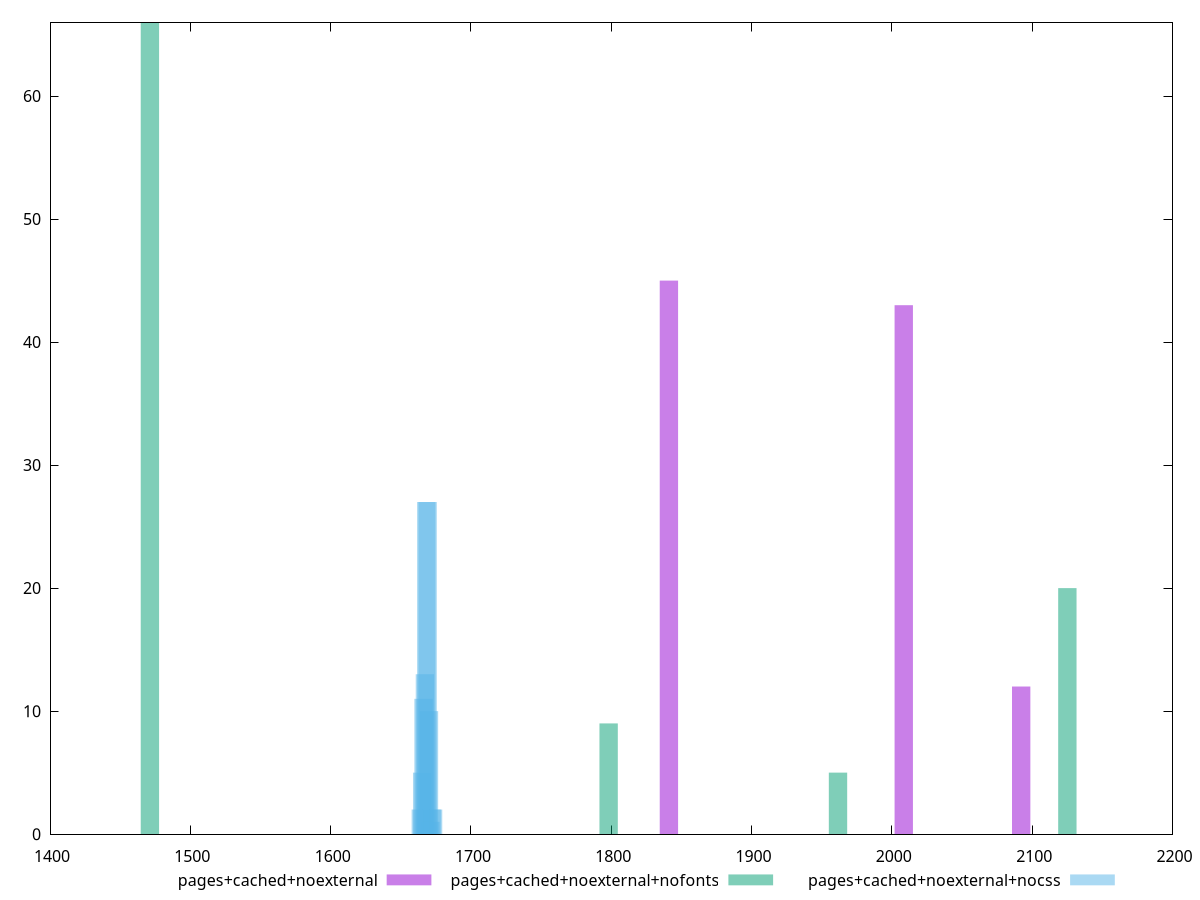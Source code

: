 $_pagesCachedNoexternal <<EOF
1841.098286907206 45
2008.4708584442246 43
2092.1571442127342 12
EOF
$_pagesCachedNoexternalNofonts <<EOF
1471.2010362673527 66
1798.1345998823201 9
1961.6013816898037 5
2125.0681634972875 20
EOF
$_pagesCachedNoexternalNocss <<EOF
1668.1599134034866 27
1667.1872254073328 13
1666.2145374111792 11
1670.1052893957938 10
1669.1326013996402 27
1665.2418494150256 5
1672.050665388101 2
1673.0233533842547 2
1664.269161418872 2
1671.0779773919473 1
EOF
set key outside below
set terminal pngcairo
set output "report_00006_2020-11-02T20-21-41.718Z/metrics/metrics_pages+cached+noexternal_pages+cached+noexternal+nofonts_pages+cached+noexternal+nocss+hist.png"
set boxwidth 13.077342544598697
set style fill transparent solid 0.5 noborder
set yrange [0:66]
plot $_pagesCachedNoexternal title "pages+cached+noexternal" with boxes ,$_pagesCachedNoexternalNofonts title "pages+cached+noexternal+nofonts" with boxes ,$_pagesCachedNoexternalNocss title "pages+cached+noexternal+nocss" with boxes ,